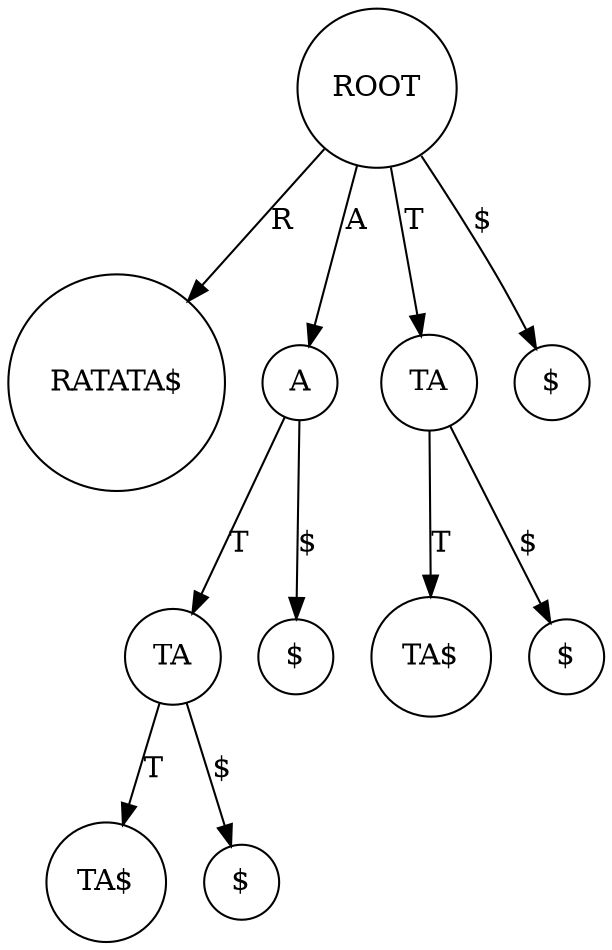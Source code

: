 digraph "Suffix tree" {
  node [shape=circle];
  0 [label="ROOT"];
  0 -> 1 [ label="R" ];
  0 -> 8 [ label="A" ];
  0 -> 6 [ label="T" ];
  0 -> 10 [ label="$" ];
  1 [label="RATATA$"];
  2 [label="TA$"];
  3 [label="TA$"];
  4 [label="TA"];
  4 -> 2 [ label="T" ];
  4 -> 5 [ label="$" ];
  5 [label="$"];
  6 [label="TA"];
  6 -> 3 [ label="T" ];
  6 -> 7 [ label="$" ];
  7 [label="$"];
  8 [label="A"];
  8 -> 4 [ label="T" ];
  8 -> 9 [ label="$" ];
  9 [label="$"];
  10 [label="$"];
}
